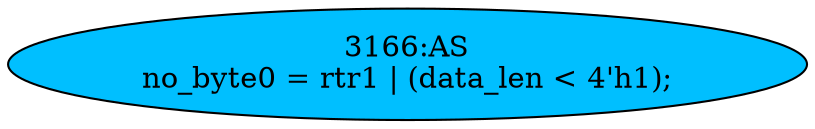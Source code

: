strict digraph "" {
	node [label="\N"];
	"3166:AS"	 [ast="<pyverilog.vparser.ast.Assign object at 0x7f44f6945b90>",
		def_var="['no_byte0']",
		fillcolor=deepskyblue,
		label="3166:AS
no_byte0 = rtr1 | (data_len < 4'h1);",
		statements="[]",
		style=filled,
		typ=Assign,
		use_var="['rtr1', 'data_len']"];
}
